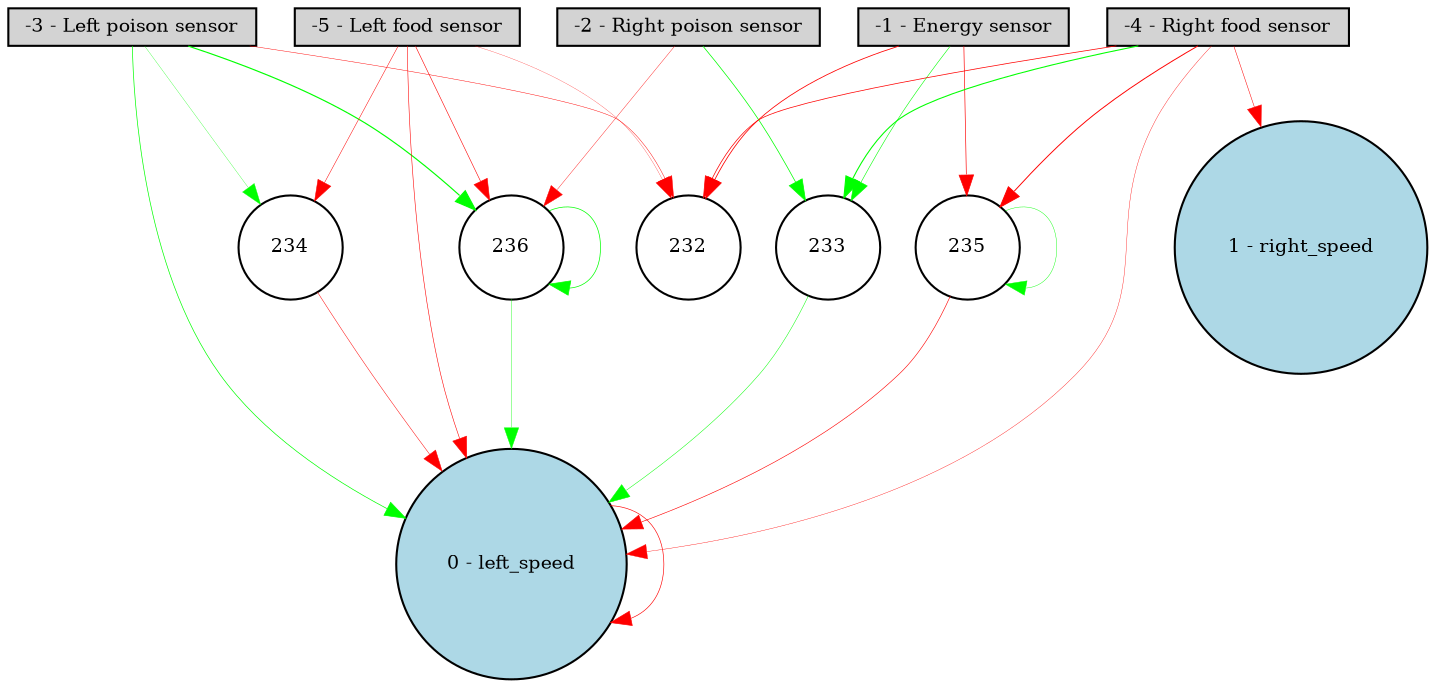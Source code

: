 digraph {
	node [fontsize=9 height=0.2 shape=circle width=0.2]
	"-1 - Energy sensor" [fillcolor=lightgray shape=box style=filled]
	"-2 - Right poison sensor" [fillcolor=lightgray shape=box style=filled]
	"-3 - Left poison sensor" [fillcolor=lightgray shape=box style=filled]
	"-4 - Right food sensor" [fillcolor=lightgray shape=box style=filled]
	"-5 - Left food sensor" [fillcolor=lightgray shape=box style=filled]
	"0 - left_speed" [fillcolor=lightblue style=filled]
	"1 - right_speed" [fillcolor=lightblue style=filled]
	233 [fillcolor=white style=filled]
	234 [fillcolor=white style=filled]
	235 [fillcolor=white style=filled]
	236 [fillcolor=white style=filled]
	"-3 - Left poison sensor" -> "0 - left_speed" [color=green penwidth=0.332943787621032 style=solid]
	"-3 - Left poison sensor" -> 234 [color=green penwidth=0.14218011455149548 style=solid]
	"-5 - Left food sensor" -> "0 - left_speed" [color=red penwidth=0.2716151549139486 style=solid]
	"-1 - Energy sensor" -> 232 [color=red penwidth=0.3842524690520155 style=solid]
	235 -> 235 [color=green penwidth=0.20193470399973745 style=solid]
	"-4 - Right food sensor" -> 232 [color=red penwidth=0.34922523989430976 style=solid]
	"-4 - Right food sensor" -> "0 - left_speed" [color=red penwidth=0.17788306266044823 style=solid]
	236 -> "0 - left_speed" [color=green penwidth=0.18883600709410486 style=solid]
	"-2 - Right poison sensor" -> 233 [color=green penwidth=0.35230252073608503 style=solid]
	236 -> 236 [color=green penwidth=0.3410953411614205 style=solid]
	"-1 - Energy sensor" -> 233 [color=green penwidth=0.2736853267203383 style=solid]
	233 -> "0 - left_speed" [color=green penwidth=0.23441512235918602 style=solid]
	"-5 - Left food sensor" -> 232 [color=red penwidth=0.12281881065173338 style=solid]
	"0 - left_speed" -> "0 - left_speed" [color=red penwidth=0.3017061278643206 style=solid]
	"-3 - Left poison sensor" -> 236 [color=green penwidth=0.5557826551911125 style=solid]
	"-4 - Right food sensor" -> 235 [color=red penwidth=0.45990336059339987 style=solid]
	"-4 - Right food sensor" -> 233 [color=green penwidth=0.5159919303568374 style=solid]
	"-3 - Left poison sensor" -> 232 [color=red penwidth=0.2140768619810438 style=solid]
	234 -> "0 - left_speed" [color=red penwidth=0.23123910277609938 style=solid]
	"-4 - Right food sensor" -> "1 - right_speed" [color=red penwidth=0.24046950760025118 style=solid]
	"-1 - Energy sensor" -> 235 [color=red penwidth=0.3155739188242642 style=solid]
	235 -> "0 - left_speed" [color=red penwidth=0.2860419771385201 style=solid]
	"-2 - Right poison sensor" -> 236 [color=red penwidth=0.18281190345498455 style=solid]
	"-5 - Left food sensor" -> 236 [color=red penwidth=0.27981288009421107 style=solid]
	"-5 - Left food sensor" -> 234 [color=red penwidth=0.23865660428369237 style=solid]
}
